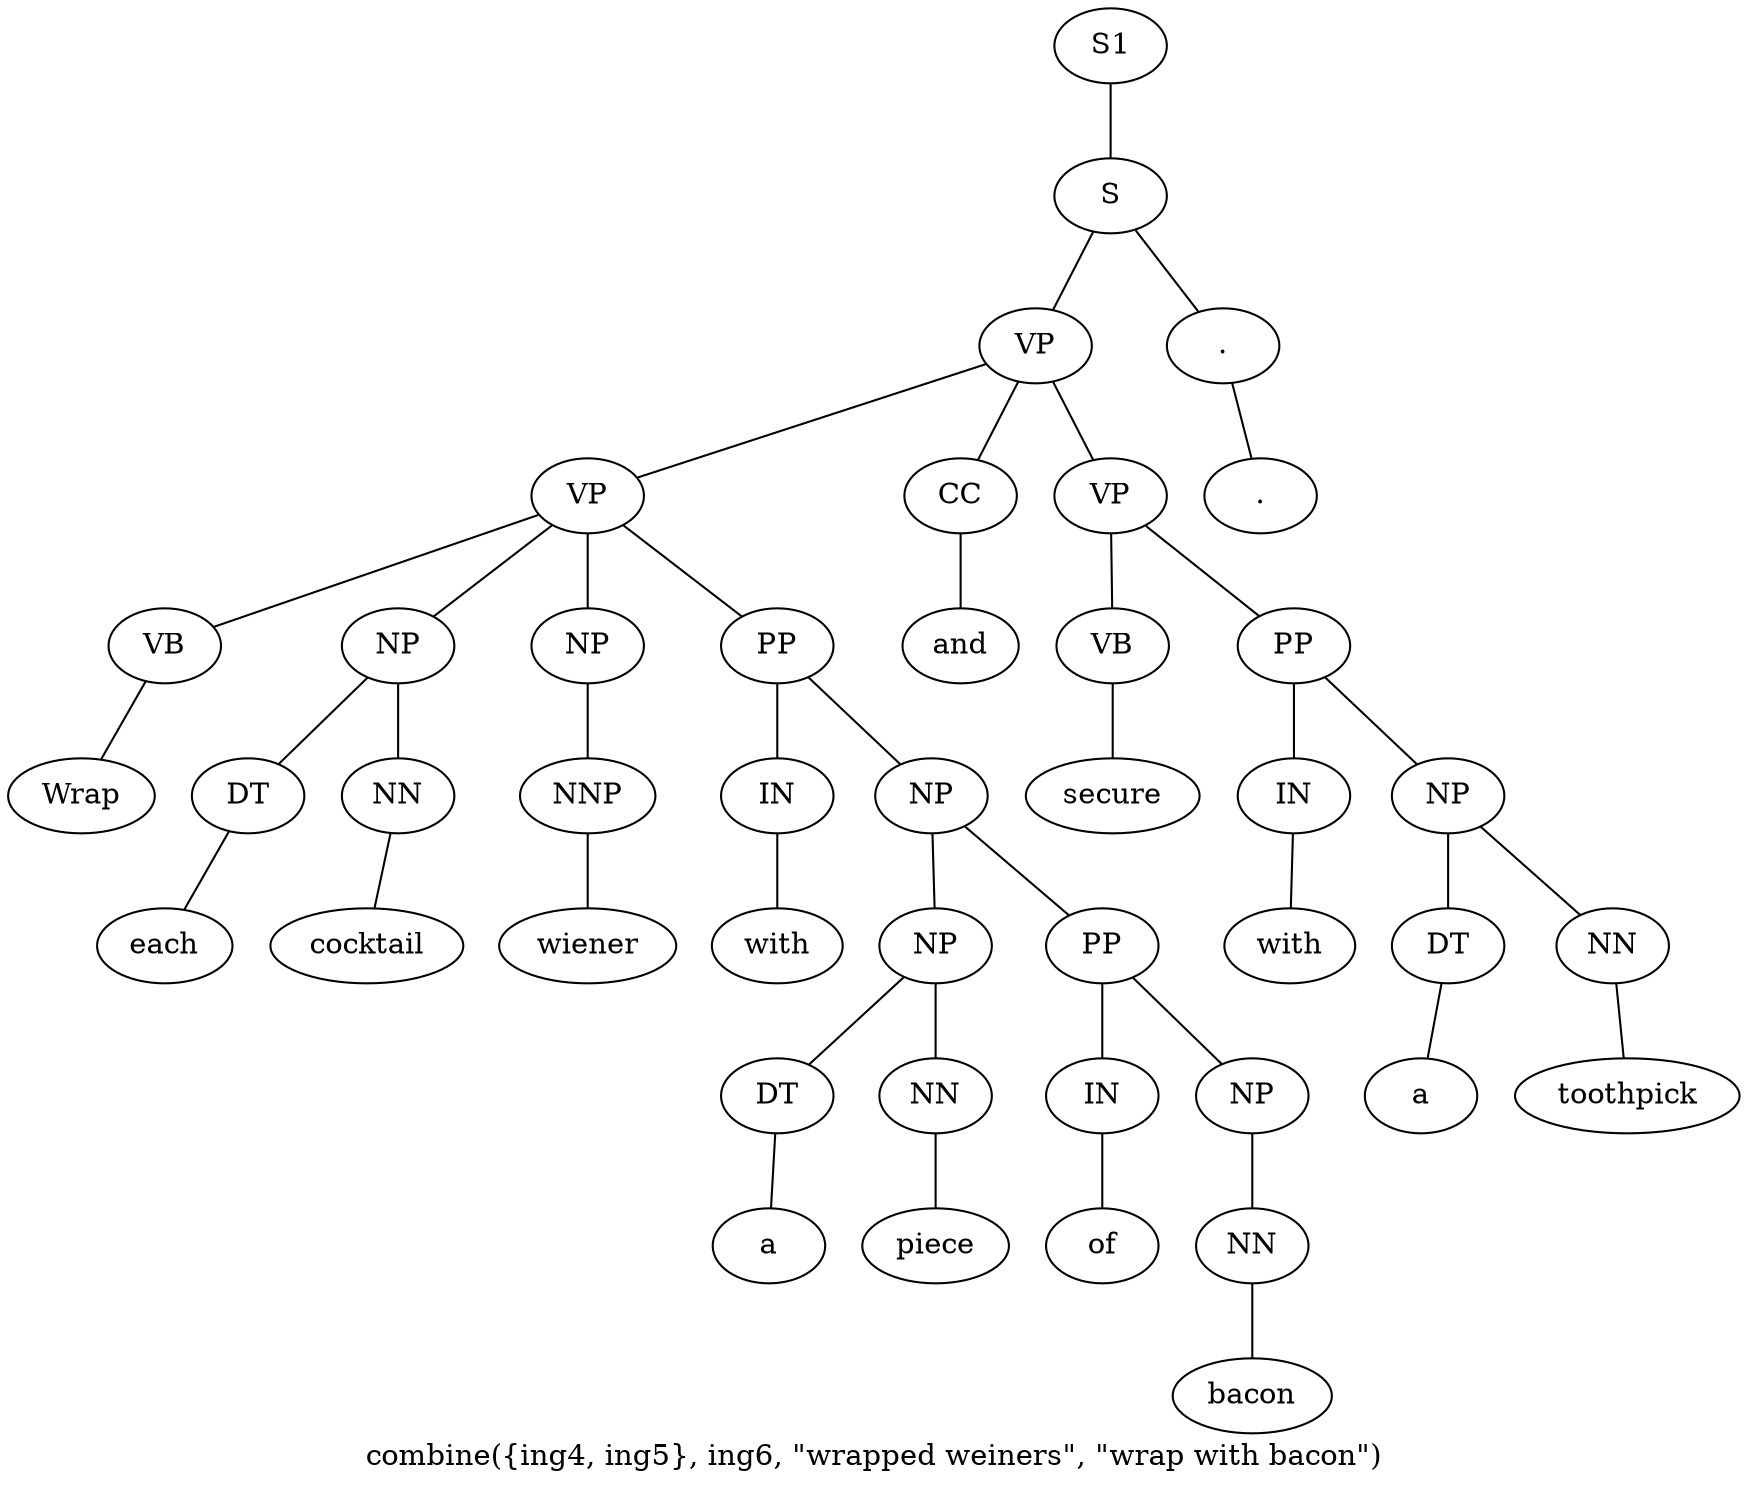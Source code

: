 graph SyntaxGraph {
	label = "combine({ing4, ing5}, ing6, \"wrapped weiners\", \"wrap with bacon\")";
	Node0 [label="S1"];
	Node1 [label="S"];
	Node2 [label="VP"];
	Node3 [label="VP"];
	Node4 [label="VB"];
	Node5 [label="Wrap"];
	Node6 [label="NP"];
	Node7 [label="DT"];
	Node8 [label="each"];
	Node9 [label="NN"];
	Node10 [label="cocktail"];
	Node11 [label="NP"];
	Node12 [label="NNP"];
	Node13 [label="wiener"];
	Node14 [label="PP"];
	Node15 [label="IN"];
	Node16 [label="with"];
	Node17 [label="NP"];
	Node18 [label="NP"];
	Node19 [label="DT"];
	Node20 [label="a"];
	Node21 [label="NN"];
	Node22 [label="piece"];
	Node23 [label="PP"];
	Node24 [label="IN"];
	Node25 [label="of"];
	Node26 [label="NP"];
	Node27 [label="NN"];
	Node28 [label="bacon"];
	Node29 [label="CC"];
	Node30 [label="and"];
	Node31 [label="VP"];
	Node32 [label="VB"];
	Node33 [label="secure"];
	Node34 [label="PP"];
	Node35 [label="IN"];
	Node36 [label="with"];
	Node37 [label="NP"];
	Node38 [label="DT"];
	Node39 [label="a"];
	Node40 [label="NN"];
	Node41 [label="toothpick"];
	Node42 [label="."];
	Node43 [label="."];

	Node0 -- Node1;
	Node1 -- Node2;
	Node1 -- Node42;
	Node2 -- Node3;
	Node2 -- Node29;
	Node2 -- Node31;
	Node3 -- Node4;
	Node3 -- Node6;
	Node3 -- Node11;
	Node3 -- Node14;
	Node4 -- Node5;
	Node6 -- Node7;
	Node6 -- Node9;
	Node7 -- Node8;
	Node9 -- Node10;
	Node11 -- Node12;
	Node12 -- Node13;
	Node14 -- Node15;
	Node14 -- Node17;
	Node15 -- Node16;
	Node17 -- Node18;
	Node17 -- Node23;
	Node18 -- Node19;
	Node18 -- Node21;
	Node19 -- Node20;
	Node21 -- Node22;
	Node23 -- Node24;
	Node23 -- Node26;
	Node24 -- Node25;
	Node26 -- Node27;
	Node27 -- Node28;
	Node29 -- Node30;
	Node31 -- Node32;
	Node31 -- Node34;
	Node32 -- Node33;
	Node34 -- Node35;
	Node34 -- Node37;
	Node35 -- Node36;
	Node37 -- Node38;
	Node37 -- Node40;
	Node38 -- Node39;
	Node40 -- Node41;
	Node42 -- Node43;
}